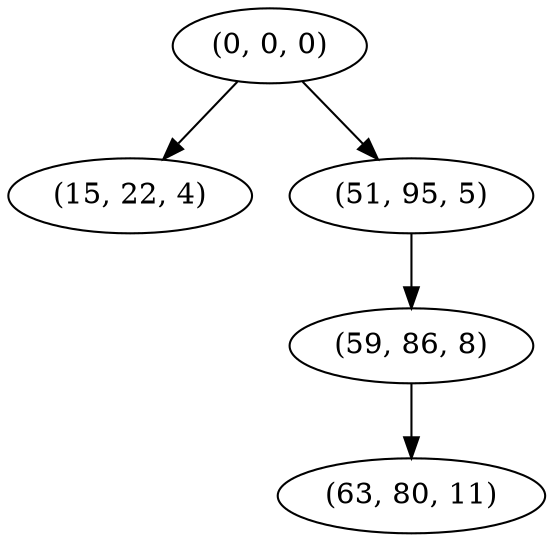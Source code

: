 digraph tree {
    "(0, 0, 0)";
    "(15, 22, 4)";
    "(51, 95, 5)";
    "(59, 86, 8)";
    "(63, 80, 11)";
    "(0, 0, 0)" -> "(15, 22, 4)";
    "(0, 0, 0)" -> "(51, 95, 5)";
    "(51, 95, 5)" -> "(59, 86, 8)";
    "(59, 86, 8)" -> "(63, 80, 11)";
}
